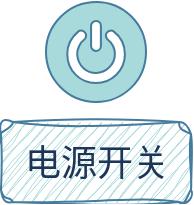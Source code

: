 <mxfile version="21.6.6" type="github">
  <diagram name="第 1 页" id="mubE8h0BaO2KI2mDIzUp">
    <mxGraphModel dx="1318" dy="681" grid="1" gridSize="10" guides="1" tooltips="1" connect="1" arrows="1" fold="1" page="1" pageScale="1" pageWidth="1169" pageHeight="827" math="0" shadow="0">
      <root>
        <mxCell id="0" />
        <mxCell id="1" parent="0" />
        <mxCell id="f5jG2zSef024Dq7Fk5sR-24" value="" style="sketch=0;html=1;aspect=fixed;strokeColor=#457B9D;shadow=0;fillColor=#A8DADC;verticalAlign=top;labelPosition=center;verticalLabelPosition=bottom;shape=mxgraph.gcp2.a7_power;hachureGap=4;jiggle=2;curveFitting=1;fontFamily=Architects Daughter;fontSource=https%3A%2F%2Ffonts.googleapis.com%2Fcss%3Ffamily%3DArchitects%2BDaughter;fontSize=20;fontColor=#1D3557;labelBackgroundColor=none;" vertex="1" parent="1">
          <mxGeometry x="60" y="100" width="50" height="50" as="geometry" />
        </mxCell>
        <mxCell id="f5jG2zSef024Dq7Fk5sR-27" value="&lt;font style=&quot;font-size: 18px;&quot;&gt;电源开关&lt;/font&gt;" style="rounded=1;whiteSpace=wrap;html=1;sketch=1;hachureGap=4;jiggle=2;curveFitting=1;strokeColor=#457B9D;fontFamily=Architects Daughter;fontSource=https%3A%2F%2Ffonts.googleapis.com%2Fcss%3Ffamily%3DArchitects%2BDaughter;fontSize=20;fontColor=#1D3557;fillColor=#A8DADC;" vertex="1" parent="1">
          <mxGeometry x="37.5" y="160" width="95" height="40" as="geometry" />
        </mxCell>
      </root>
    </mxGraphModel>
  </diagram>
</mxfile>
